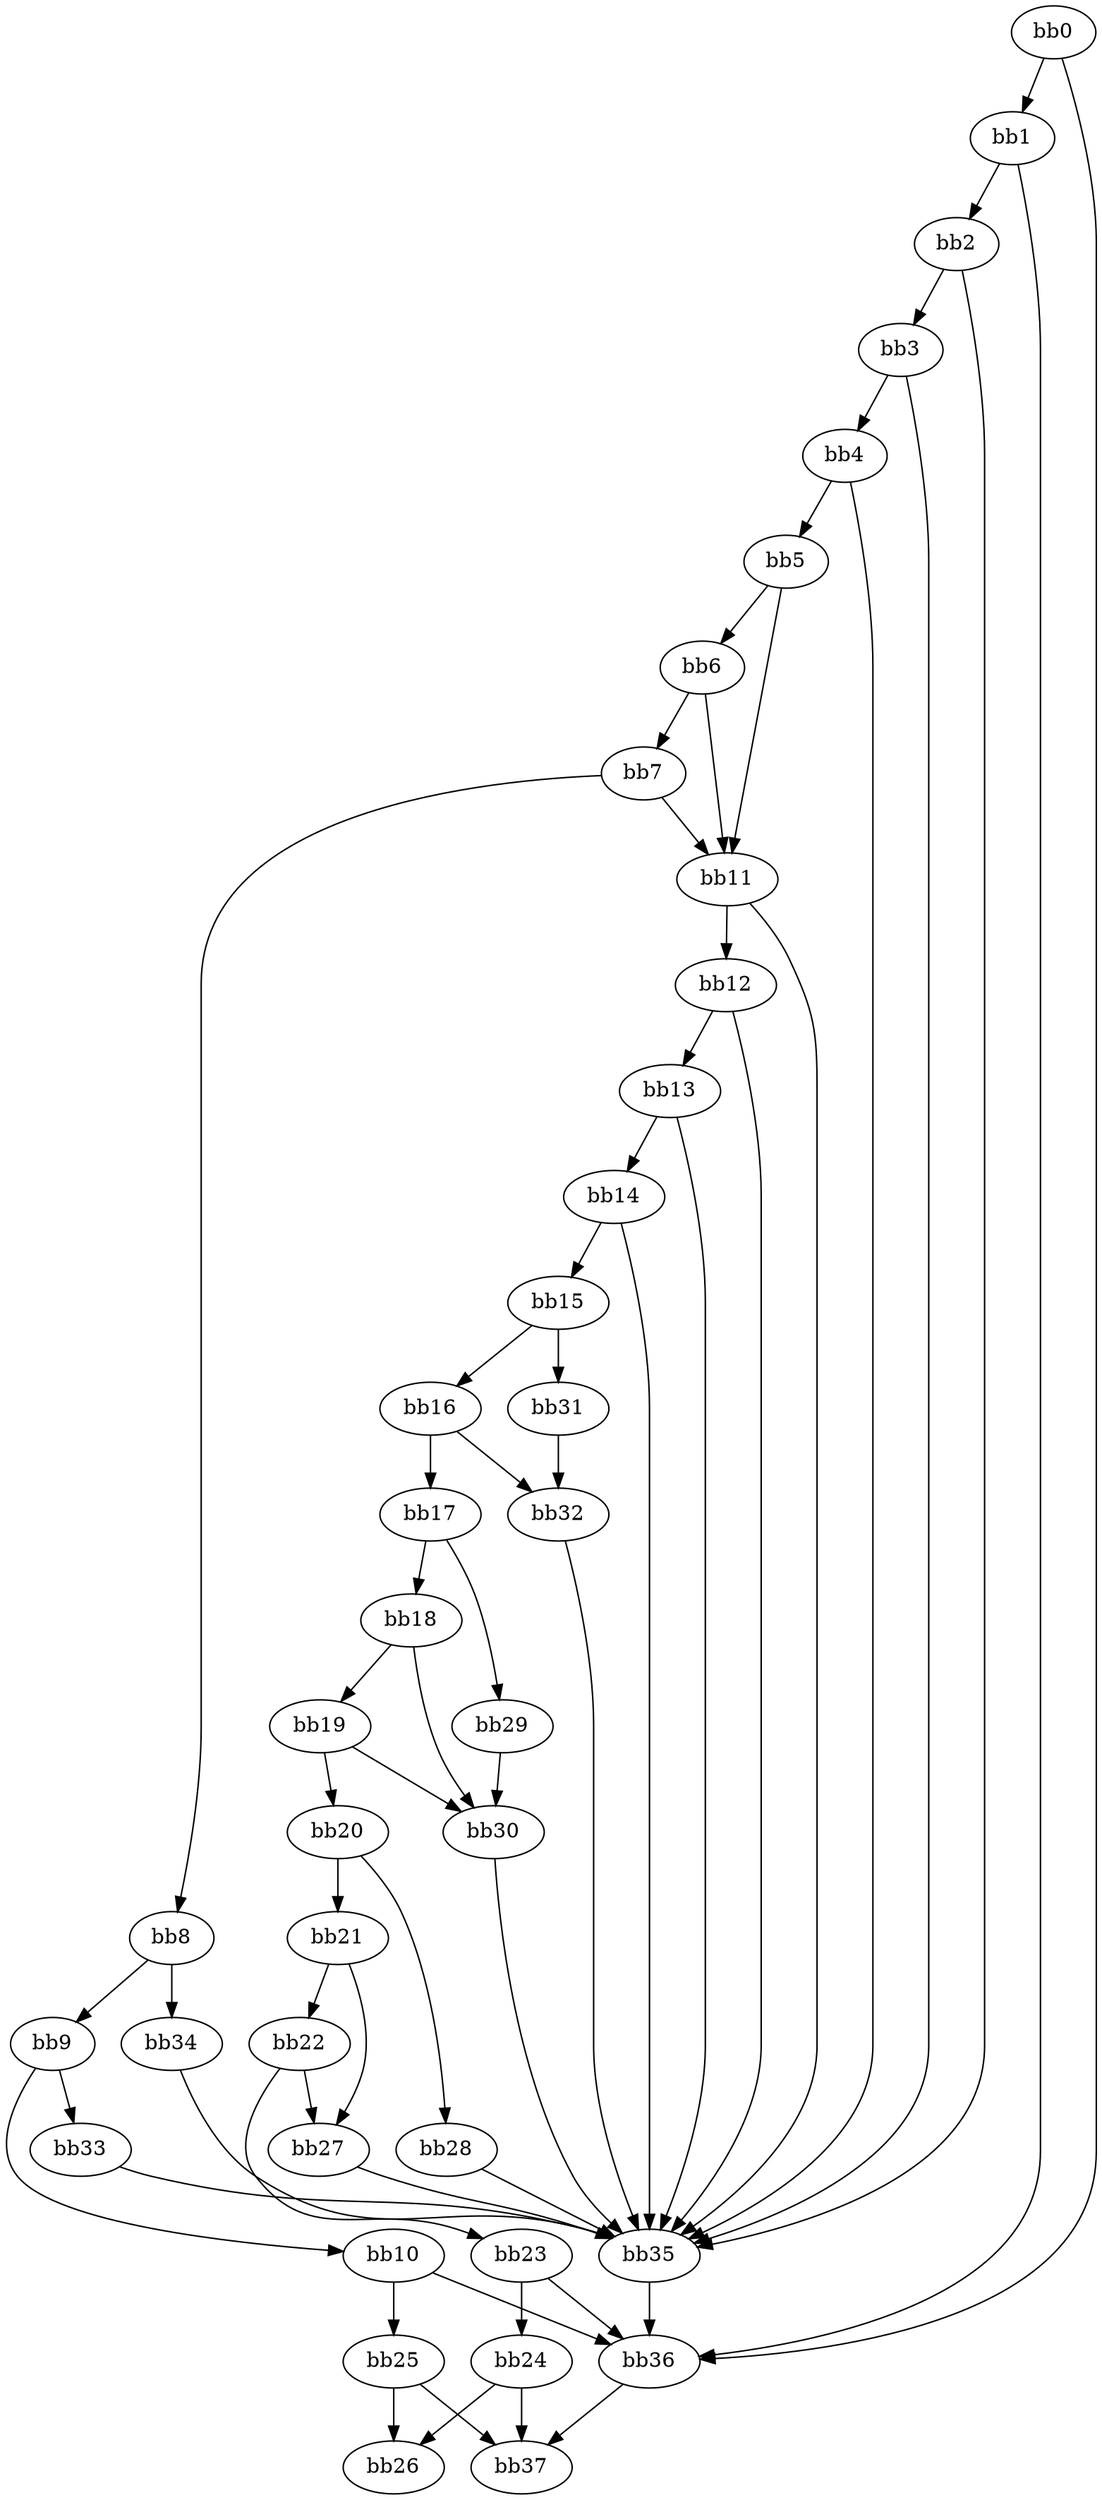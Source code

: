 digraph {
    0 [ label = "bb0\l" ]
    1 [ label = "bb1\l" ]
    2 [ label = "bb2\l" ]
    3 [ label = "bb3\l" ]
    4 [ label = "bb4\l" ]
    5 [ label = "bb5\l" ]
    6 [ label = "bb6\l" ]
    7 [ label = "bb7\l" ]
    8 [ label = "bb8\l" ]
    9 [ label = "bb9\l" ]
    10 [ label = "bb10\l" ]
    11 [ label = "bb11\l" ]
    12 [ label = "bb12\l" ]
    13 [ label = "bb13\l" ]
    14 [ label = "bb14\l" ]
    15 [ label = "bb15\l" ]
    16 [ label = "bb16\l" ]
    17 [ label = "bb17\l" ]
    18 [ label = "bb18\l" ]
    19 [ label = "bb19\l" ]
    20 [ label = "bb20\l" ]
    21 [ label = "bb21\l" ]
    22 [ label = "bb22\l" ]
    23 [ label = "bb23\l" ]
    24 [ label = "bb24\l" ]
    25 [ label = "bb25\l" ]
    26 [ label = "bb26\l" ]
    27 [ label = "bb27\l" ]
    28 [ label = "bb28\l" ]
    29 [ label = "bb29\l" ]
    30 [ label = "bb30\l" ]
    31 [ label = "bb31\l" ]
    32 [ label = "bb32\l" ]
    33 [ label = "bb33\l" ]
    34 [ label = "bb34\l" ]
    35 [ label = "bb35\l" ]
    36 [ label = "bb36\l" ]
    37 [ label = "bb37\l" ]
    0 -> 1 [ ]
    0 -> 36 [ ]
    1 -> 2 [ ]
    1 -> 36 [ ]
    2 -> 3 [ ]
    2 -> 35 [ ]
    3 -> 4 [ ]
    3 -> 35 [ ]
    4 -> 5 [ ]
    4 -> 35 [ ]
    5 -> 6 [ ]
    5 -> 11 [ ]
    6 -> 7 [ ]
    6 -> 11 [ ]
    7 -> 8 [ ]
    7 -> 11 [ ]
    8 -> 9 [ ]
    8 -> 34 [ ]
    9 -> 10 [ ]
    9 -> 33 [ ]
    10 -> 25 [ ]
    10 -> 36 [ ]
    11 -> 12 [ ]
    11 -> 35 [ ]
    12 -> 13 [ ]
    12 -> 35 [ ]
    13 -> 14 [ ]
    13 -> 35 [ ]
    14 -> 15 [ ]
    14 -> 35 [ ]
    15 -> 16 [ ]
    15 -> 31 [ ]
    16 -> 17 [ ]
    16 -> 32 [ ]
    17 -> 18 [ ]
    17 -> 29 [ ]
    18 -> 19 [ ]
    18 -> 30 [ ]
    19 -> 20 [ ]
    19 -> 30 [ ]
    20 -> 21 [ ]
    20 -> 28 [ ]
    21 -> 22 [ ]
    21 -> 27 [ ]
    22 -> 23 [ ]
    22 -> 27 [ ]
    23 -> 24 [ ]
    23 -> 36 [ ]
    24 -> 26 [ ]
    24 -> 37 [ ]
    25 -> 26 [ ]
    25 -> 37 [ ]
    27 -> 35 [ ]
    28 -> 35 [ ]
    29 -> 30 [ ]
    30 -> 35 [ ]
    31 -> 32 [ ]
    32 -> 35 [ ]
    33 -> 35 [ ]
    34 -> 35 [ ]
    35 -> 36 [ ]
    36 -> 37 [ ]
}

